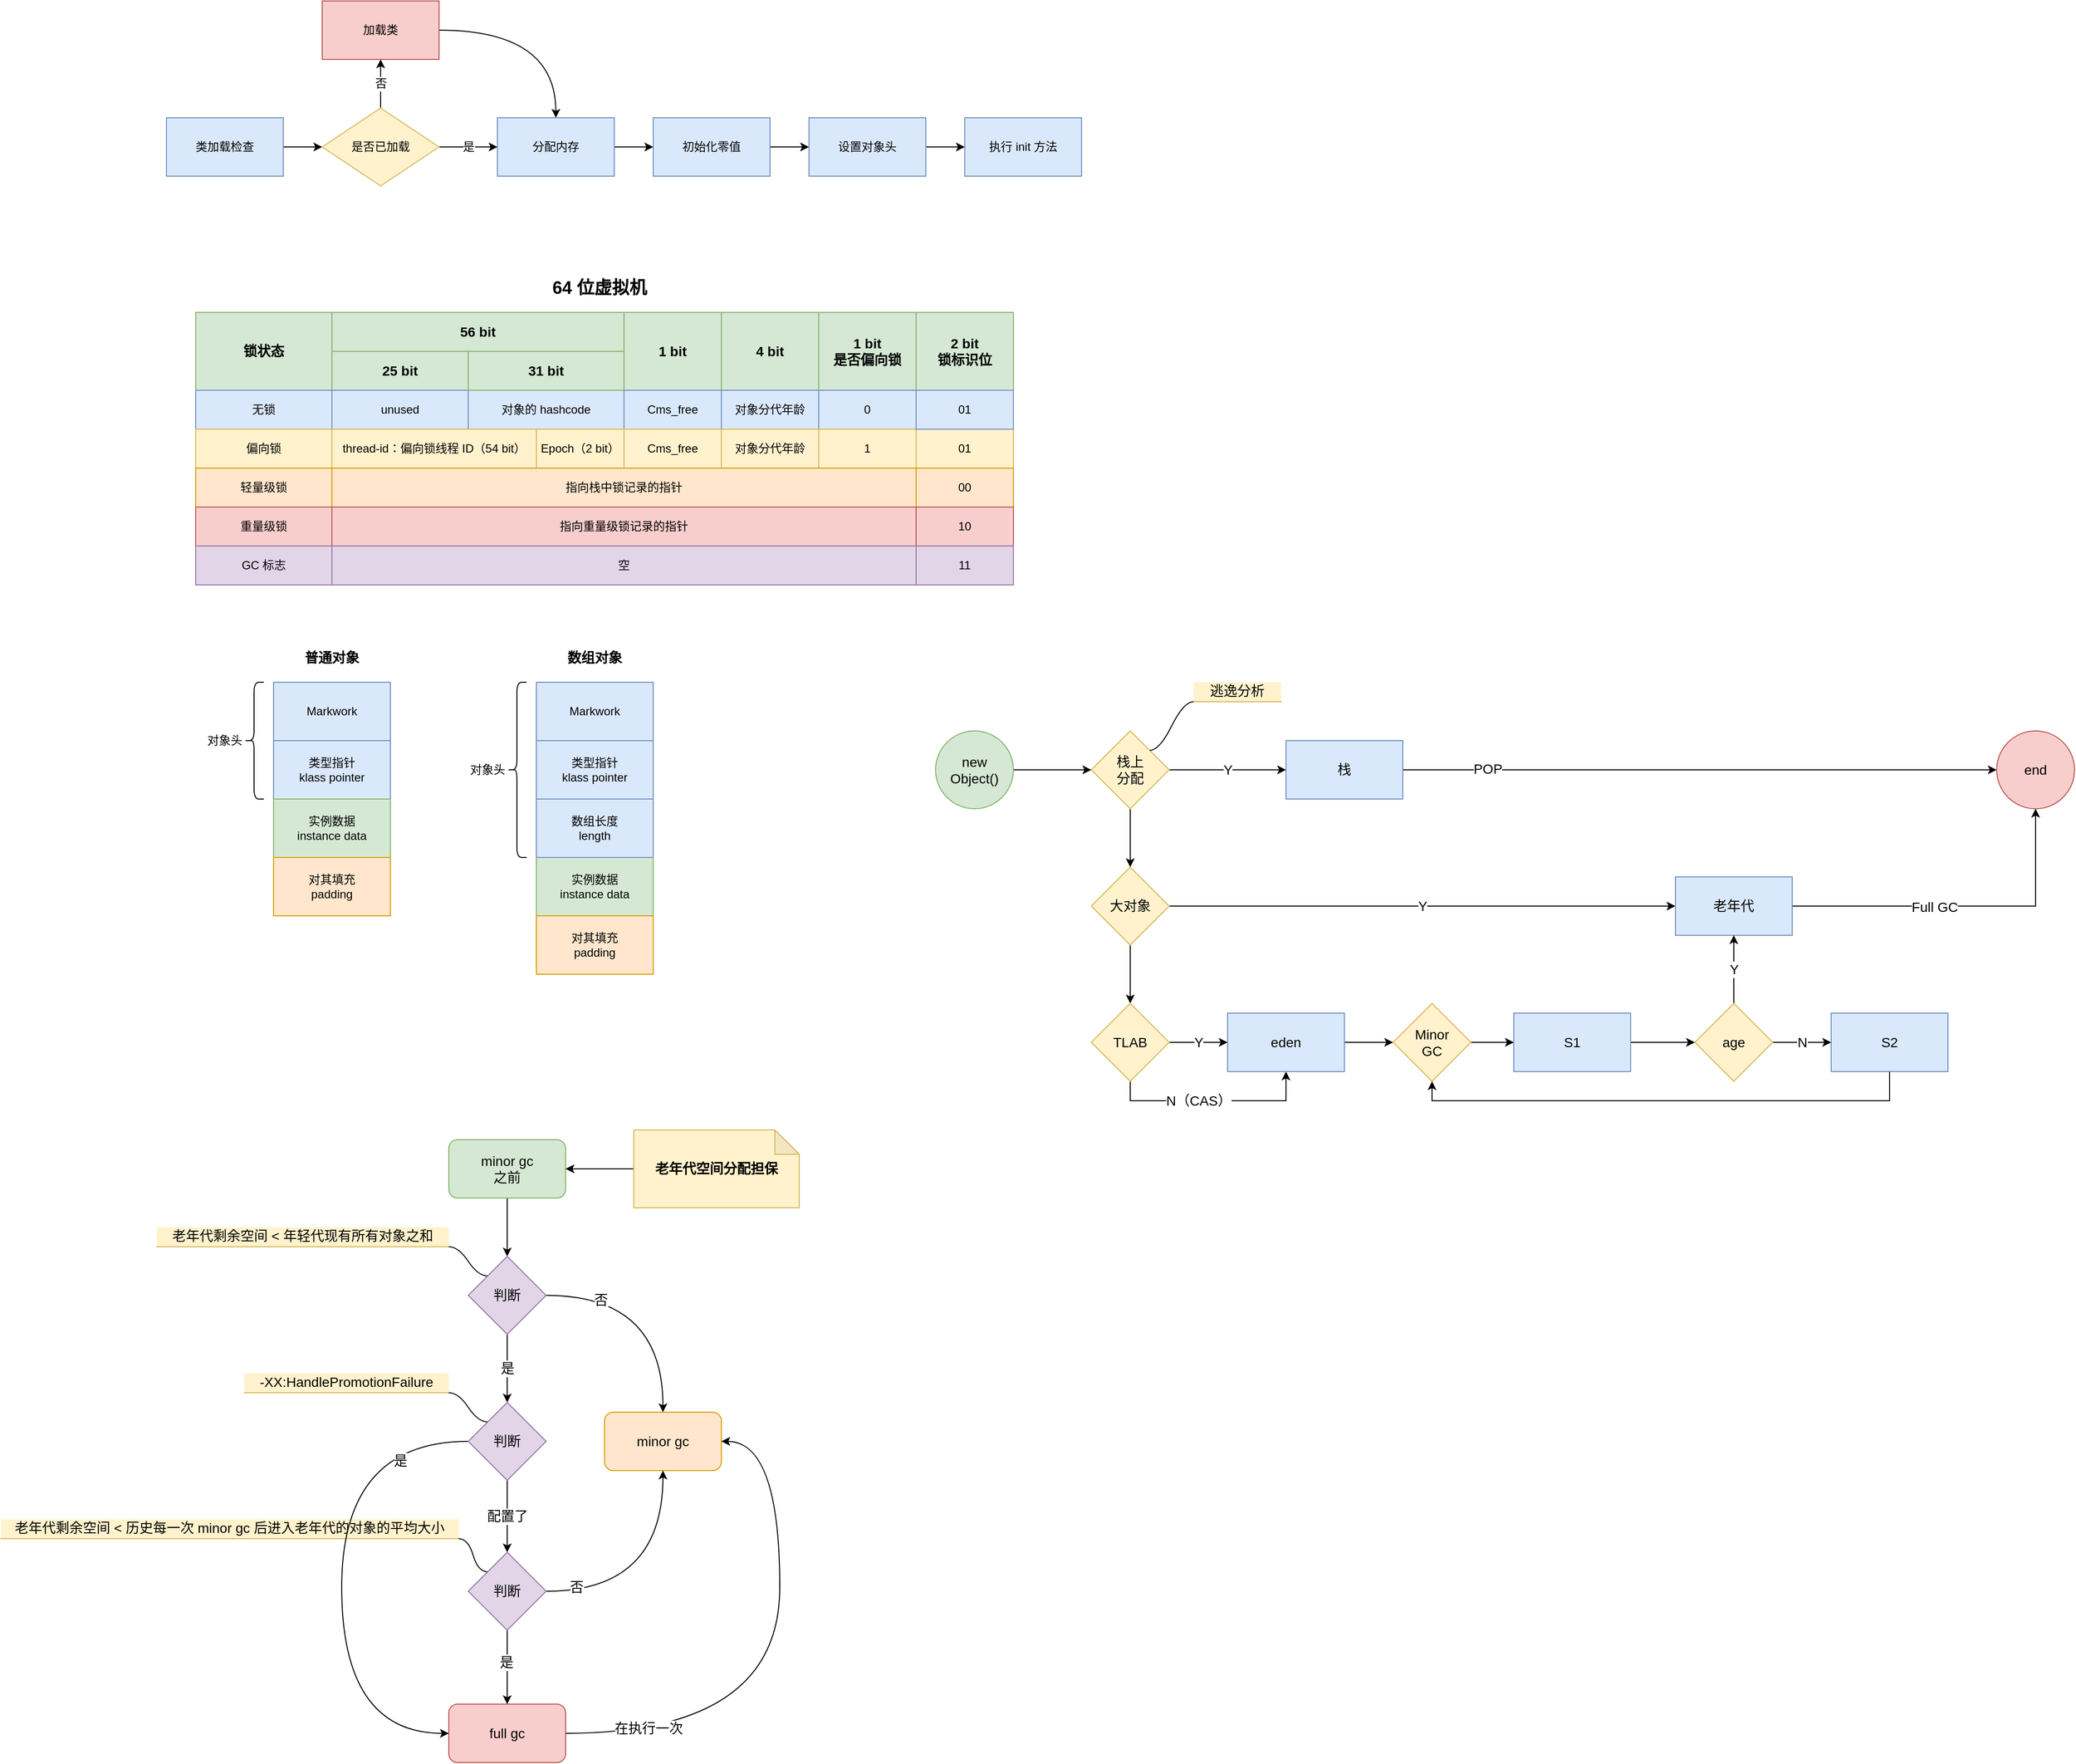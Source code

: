 <mxfile version="18.2.0" type="github">
  <diagram id="7as-Vb51-ltIc20VUpxE" name="Page-1">
    <mxGraphModel dx="2013" dy="738" grid="1" gridSize="10" guides="1" tooltips="1" connect="1" arrows="0" fold="1" page="1" pageScale="1" pageWidth="827" pageHeight="1169" math="0" shadow="0">
      <root>
        <mxCell id="0" />
        <mxCell id="1" parent="0" />
        <mxCell id="bJXHiUYmD_q4S1b0u6GX-5" value="" style="edgeStyle=orthogonalEdgeStyle;curved=1;rounded=0;orthogonalLoop=1;jettySize=auto;html=1;fontSize=12;fontColor=#000000;" parent="1" source="bJXHiUYmD_q4S1b0u6GX-1" target="bJXHiUYmD_q4S1b0u6GX-4" edge="1">
          <mxGeometry relative="1" as="geometry" />
        </mxCell>
        <mxCell id="bJXHiUYmD_q4S1b0u6GX-1" value="类加载检查" style="rounded=0;whiteSpace=wrap;html=1;shadow=0;labelBackgroundColor=none;fontSize=12;fillColor=#dae8fc;strokeColor=#6c8ebf;" parent="1" vertex="1">
          <mxGeometry x="120" y="210" width="120" height="60" as="geometry" />
        </mxCell>
        <mxCell id="bJXHiUYmD_q4S1b0u6GX-7" value="否" style="edgeStyle=orthogonalEdgeStyle;curved=1;rounded=0;orthogonalLoop=1;jettySize=auto;html=1;fontSize=12;fontColor=#000000;" parent="1" source="bJXHiUYmD_q4S1b0u6GX-4" target="bJXHiUYmD_q4S1b0u6GX-6" edge="1">
          <mxGeometry relative="1" as="geometry" />
        </mxCell>
        <mxCell id="bJXHiUYmD_q4S1b0u6GX-9" value="是" style="edgeStyle=orthogonalEdgeStyle;curved=1;rounded=0;orthogonalLoop=1;jettySize=auto;html=1;fontSize=12;fontColor=#000000;" parent="1" source="bJXHiUYmD_q4S1b0u6GX-4" target="bJXHiUYmD_q4S1b0u6GX-8" edge="1">
          <mxGeometry relative="1" as="geometry" />
        </mxCell>
        <mxCell id="bJXHiUYmD_q4S1b0u6GX-4" value="是否已加载" style="rhombus;whiteSpace=wrap;html=1;rounded=0;shadow=0;labelBackgroundColor=none;fillColor=#fff2cc;strokeColor=#d6b656;" parent="1" vertex="1">
          <mxGeometry x="280" y="200" width="120" height="80" as="geometry" />
        </mxCell>
        <mxCell id="bJXHiUYmD_q4S1b0u6GX-10" style="edgeStyle=orthogonalEdgeStyle;curved=1;rounded=0;orthogonalLoop=1;jettySize=auto;html=1;exitX=1;exitY=0.5;exitDx=0;exitDy=0;entryX=0.5;entryY=0;entryDx=0;entryDy=0;fontSize=12;fontColor=#000000;" parent="1" source="bJXHiUYmD_q4S1b0u6GX-6" target="bJXHiUYmD_q4S1b0u6GX-8" edge="1">
          <mxGeometry relative="1" as="geometry" />
        </mxCell>
        <mxCell id="bJXHiUYmD_q4S1b0u6GX-6" value="加载类" style="whiteSpace=wrap;html=1;rounded=0;shadow=0;labelBackgroundColor=none;fillColor=#f8cecc;strokeColor=#b85450;" parent="1" vertex="1">
          <mxGeometry x="280" y="90" width="120" height="60" as="geometry" />
        </mxCell>
        <mxCell id="bJXHiUYmD_q4S1b0u6GX-12" value="" style="edgeStyle=orthogonalEdgeStyle;curved=1;rounded=0;orthogonalLoop=1;jettySize=auto;html=1;fontSize=12;fontColor=#000000;" parent="1" source="bJXHiUYmD_q4S1b0u6GX-8" target="bJXHiUYmD_q4S1b0u6GX-11" edge="1">
          <mxGeometry relative="1" as="geometry" />
        </mxCell>
        <mxCell id="bJXHiUYmD_q4S1b0u6GX-8" value="分配内存" style="whiteSpace=wrap;html=1;rounded=0;shadow=0;labelBackgroundColor=none;fillColor=#dae8fc;strokeColor=#6c8ebf;" parent="1" vertex="1">
          <mxGeometry x="460" y="210" width="120" height="60" as="geometry" />
        </mxCell>
        <mxCell id="bJXHiUYmD_q4S1b0u6GX-14" value="" style="edgeStyle=orthogonalEdgeStyle;curved=1;rounded=0;orthogonalLoop=1;jettySize=auto;html=1;fontSize=12;fontColor=#000000;" parent="1" source="bJXHiUYmD_q4S1b0u6GX-11" target="bJXHiUYmD_q4S1b0u6GX-13" edge="1">
          <mxGeometry relative="1" as="geometry" />
        </mxCell>
        <mxCell id="bJXHiUYmD_q4S1b0u6GX-11" value="初始化零值" style="whiteSpace=wrap;html=1;rounded=0;shadow=0;labelBackgroundColor=none;fillColor=#dae8fc;strokeColor=#6c8ebf;" parent="1" vertex="1">
          <mxGeometry x="620" y="210" width="120" height="60" as="geometry" />
        </mxCell>
        <mxCell id="bJXHiUYmD_q4S1b0u6GX-16" value="" style="edgeStyle=orthogonalEdgeStyle;curved=1;rounded=0;orthogonalLoop=1;jettySize=auto;html=1;fontSize=12;fontColor=#000000;" parent="1" source="bJXHiUYmD_q4S1b0u6GX-13" target="bJXHiUYmD_q4S1b0u6GX-15" edge="1">
          <mxGeometry relative="1" as="geometry" />
        </mxCell>
        <mxCell id="bJXHiUYmD_q4S1b0u6GX-13" value="设置对象头" style="whiteSpace=wrap;html=1;rounded=0;shadow=0;labelBackgroundColor=none;fillColor=#dae8fc;strokeColor=#6c8ebf;" parent="1" vertex="1">
          <mxGeometry x="780" y="210" width="120" height="60" as="geometry" />
        </mxCell>
        <mxCell id="bJXHiUYmD_q4S1b0u6GX-15" value="执行 init 方法" style="whiteSpace=wrap;html=1;rounded=0;shadow=0;labelBackgroundColor=none;fillColor=#dae8fc;strokeColor=#6c8ebf;" parent="1" vertex="1">
          <mxGeometry x="940" y="210" width="120" height="60" as="geometry" />
        </mxCell>
        <mxCell id="bJXHiUYmD_q4S1b0u6GX-81" value="" style="group" parent="1" vertex="1" connectable="0">
          <mxGeometry x="150" y="370" width="840" height="320" as="geometry" />
        </mxCell>
        <mxCell id="bJXHiUYmD_q4S1b0u6GX-30" value="锁状态" style="rounded=0;whiteSpace=wrap;html=1;shadow=0;labelBackgroundColor=none;fontSize=14;fillColor=#d5e8d4;strokeColor=#82b366;fontStyle=1" parent="bJXHiUYmD_q4S1b0u6GX-81" vertex="1">
          <mxGeometry y="40" width="140" height="80" as="geometry" />
        </mxCell>
        <mxCell id="bJXHiUYmD_q4S1b0u6GX-31" value="56 bit" style="rounded=0;whiteSpace=wrap;html=1;shadow=0;labelBackgroundColor=none;fontSize=14;fillColor=#d5e8d4;strokeColor=#82b366;fontStyle=1" parent="bJXHiUYmD_q4S1b0u6GX-81" vertex="1">
          <mxGeometry x="140" y="40" width="300" height="40" as="geometry" />
        </mxCell>
        <mxCell id="bJXHiUYmD_q4S1b0u6GX-32" value="25 bit" style="rounded=0;whiteSpace=wrap;html=1;shadow=0;labelBackgroundColor=none;fontSize=14;fillColor=#d5e8d4;strokeColor=#82b366;fontStyle=1" parent="bJXHiUYmD_q4S1b0u6GX-81" vertex="1">
          <mxGeometry x="140" y="80" width="140" height="40" as="geometry" />
        </mxCell>
        <mxCell id="bJXHiUYmD_q4S1b0u6GX-33" value="无锁" style="rounded=0;whiteSpace=wrap;html=1;shadow=0;labelBackgroundColor=none;fontSize=12;fillColor=#dae8fc;strokeColor=#6c8ebf;" parent="bJXHiUYmD_q4S1b0u6GX-81" vertex="1">
          <mxGeometry y="120" width="140" height="40" as="geometry" />
        </mxCell>
        <mxCell id="bJXHiUYmD_q4S1b0u6GX-34" value="unused" style="rounded=0;whiteSpace=wrap;html=1;shadow=0;labelBackgroundColor=none;fontSize=12;fillColor=#dae8fc;strokeColor=#6c8ebf;" parent="bJXHiUYmD_q4S1b0u6GX-81" vertex="1">
          <mxGeometry x="140" y="120" width="140" height="40" as="geometry" />
        </mxCell>
        <mxCell id="bJXHiUYmD_q4S1b0u6GX-35" value="对象的 hashcode" style="rounded=0;whiteSpace=wrap;html=1;shadow=0;labelBackgroundColor=none;fontSize=12;fillColor=#dae8fc;strokeColor=#6c8ebf;" parent="bJXHiUYmD_q4S1b0u6GX-81" vertex="1">
          <mxGeometry x="280" y="120" width="160" height="40" as="geometry" />
        </mxCell>
        <mxCell id="bJXHiUYmD_q4S1b0u6GX-36" value="偏向锁" style="rounded=0;whiteSpace=wrap;html=1;shadow=0;labelBackgroundColor=none;fontSize=12;fillColor=#fff2cc;strokeColor=#d6b656;" parent="bJXHiUYmD_q4S1b0u6GX-81" vertex="1">
          <mxGeometry y="160" width="140" height="40" as="geometry" />
        </mxCell>
        <mxCell id="bJXHiUYmD_q4S1b0u6GX-37" value="thread-id：偏向锁线程 ID（54 bit）" style="rounded=0;whiteSpace=wrap;html=1;shadow=0;labelBackgroundColor=none;fontSize=12;fillColor=#fff2cc;strokeColor=#d6b656;" parent="bJXHiUYmD_q4S1b0u6GX-81" vertex="1">
          <mxGeometry x="140" y="160" width="210" height="40" as="geometry" />
        </mxCell>
        <mxCell id="bJXHiUYmD_q4S1b0u6GX-38" value="Epoch（2 bit）" style="rounded=0;whiteSpace=wrap;html=1;shadow=0;labelBackgroundColor=none;fontSize=12;fillColor=#fff2cc;strokeColor=#d6b656;" parent="bJXHiUYmD_q4S1b0u6GX-81" vertex="1">
          <mxGeometry x="350" y="160" width="90" height="40" as="geometry" />
        </mxCell>
        <mxCell id="bJXHiUYmD_q4S1b0u6GX-39" value="31 bit" style="rounded=0;whiteSpace=wrap;html=1;shadow=0;labelBackgroundColor=none;fontSize=14;fillColor=#d5e8d4;strokeColor=#82b366;fontStyle=1" parent="bJXHiUYmD_q4S1b0u6GX-81" vertex="1">
          <mxGeometry x="280" y="80" width="160" height="40" as="geometry" />
        </mxCell>
        <mxCell id="bJXHiUYmD_q4S1b0u6GX-40" value="1 bit" style="rounded=0;whiteSpace=wrap;html=1;shadow=0;labelBackgroundColor=none;fontSize=14;fillColor=#d5e8d4;strokeColor=#82b366;fontStyle=1" parent="bJXHiUYmD_q4S1b0u6GX-81" vertex="1">
          <mxGeometry x="440" y="40" width="100" height="80" as="geometry" />
        </mxCell>
        <mxCell id="bJXHiUYmD_q4S1b0u6GX-41" value="Cms_free" style="rounded=0;whiteSpace=wrap;html=1;shadow=0;labelBackgroundColor=none;fontSize=12;fillColor=#dae8fc;strokeColor=#6c8ebf;" parent="bJXHiUYmD_q4S1b0u6GX-81" vertex="1">
          <mxGeometry x="440" y="120" width="100" height="40" as="geometry" />
        </mxCell>
        <mxCell id="bJXHiUYmD_q4S1b0u6GX-42" value="Cms_free" style="rounded=0;whiteSpace=wrap;html=1;shadow=0;labelBackgroundColor=none;fontSize=12;fillColor=#fff2cc;strokeColor=#d6b656;" parent="bJXHiUYmD_q4S1b0u6GX-81" vertex="1">
          <mxGeometry x="440" y="160" width="100" height="40" as="geometry" />
        </mxCell>
        <mxCell id="bJXHiUYmD_q4S1b0u6GX-43" value="4 bit" style="rounded=0;whiteSpace=wrap;html=1;shadow=0;labelBackgroundColor=none;fontSize=14;fillColor=#d5e8d4;strokeColor=#82b366;fontStyle=1" parent="bJXHiUYmD_q4S1b0u6GX-81" vertex="1">
          <mxGeometry x="540" y="40" width="100" height="80" as="geometry" />
        </mxCell>
        <mxCell id="bJXHiUYmD_q4S1b0u6GX-44" value="对象分代年龄" style="rounded=0;whiteSpace=wrap;html=1;shadow=0;labelBackgroundColor=none;fontSize=12;fillColor=#dae8fc;strokeColor=#6c8ebf;" parent="bJXHiUYmD_q4S1b0u6GX-81" vertex="1">
          <mxGeometry x="540" y="120" width="100" height="40" as="geometry" />
        </mxCell>
        <mxCell id="bJXHiUYmD_q4S1b0u6GX-45" value="对象分代年龄" style="rounded=0;whiteSpace=wrap;html=1;shadow=0;labelBackgroundColor=none;fontSize=12;fillColor=#fff2cc;strokeColor=#d6b656;" parent="bJXHiUYmD_q4S1b0u6GX-81" vertex="1">
          <mxGeometry x="540" y="160" width="100" height="40" as="geometry" />
        </mxCell>
        <mxCell id="bJXHiUYmD_q4S1b0u6GX-46" value="1 bit&lt;br style=&quot;font-size: 14px;&quot;&gt;是否偏向锁" style="rounded=0;whiteSpace=wrap;html=1;shadow=0;labelBackgroundColor=none;fontSize=14;fillColor=#d5e8d4;strokeColor=#82b366;fontStyle=1" parent="bJXHiUYmD_q4S1b0u6GX-81" vertex="1">
          <mxGeometry x="640" y="40" width="100" height="80" as="geometry" />
        </mxCell>
        <mxCell id="bJXHiUYmD_q4S1b0u6GX-47" value="2 bit&lt;br style=&quot;font-size: 14px;&quot;&gt;锁标识位" style="rounded=0;whiteSpace=wrap;html=1;shadow=0;labelBackgroundColor=none;fontSize=14;fillColor=#d5e8d4;strokeColor=#82b366;fontStyle=1" parent="bJXHiUYmD_q4S1b0u6GX-81" vertex="1">
          <mxGeometry x="740" y="40" width="100" height="80" as="geometry" />
        </mxCell>
        <mxCell id="bJXHiUYmD_q4S1b0u6GX-48" value="0" style="rounded=0;whiteSpace=wrap;html=1;shadow=0;labelBackgroundColor=none;fontSize=12;fillColor=#dae8fc;strokeColor=#6c8ebf;" parent="bJXHiUYmD_q4S1b0u6GX-81" vertex="1">
          <mxGeometry x="640" y="120" width="100" height="40" as="geometry" />
        </mxCell>
        <mxCell id="bJXHiUYmD_q4S1b0u6GX-49" value="1" style="rounded=0;whiteSpace=wrap;html=1;shadow=0;labelBackgroundColor=none;fontSize=12;fillColor=#fff2cc;strokeColor=#d6b656;" parent="bJXHiUYmD_q4S1b0u6GX-81" vertex="1">
          <mxGeometry x="640" y="160" width="100" height="40" as="geometry" />
        </mxCell>
        <mxCell id="bJXHiUYmD_q4S1b0u6GX-50" value="01" style="rounded=0;whiteSpace=wrap;html=1;shadow=0;labelBackgroundColor=none;fontSize=12;fillColor=#fff2cc;strokeColor=#d6b656;" parent="bJXHiUYmD_q4S1b0u6GX-81" vertex="1">
          <mxGeometry x="740" y="160" width="100" height="40" as="geometry" />
        </mxCell>
        <mxCell id="bJXHiUYmD_q4S1b0u6GX-51" value="01" style="rounded=0;whiteSpace=wrap;html=1;shadow=0;labelBackgroundColor=none;fontSize=12;fillColor=#dae8fc;strokeColor=#6c8ebf;" parent="bJXHiUYmD_q4S1b0u6GX-81" vertex="1">
          <mxGeometry x="740" y="120" width="100" height="40" as="geometry" />
        </mxCell>
        <mxCell id="bJXHiUYmD_q4S1b0u6GX-52" value="轻量级锁" style="rounded=0;whiteSpace=wrap;html=1;shadow=0;labelBackgroundColor=none;fontSize=12;fillColor=#ffe6cc;strokeColor=#d79b00;" parent="bJXHiUYmD_q4S1b0u6GX-81" vertex="1">
          <mxGeometry y="200" width="140" height="40" as="geometry" />
        </mxCell>
        <mxCell id="bJXHiUYmD_q4S1b0u6GX-53" value="指向栈中锁记录的指针" style="rounded=0;whiteSpace=wrap;html=1;shadow=0;labelBackgroundColor=none;fontSize=12;fillColor=#ffe6cc;strokeColor=#d79b00;" parent="bJXHiUYmD_q4S1b0u6GX-81" vertex="1">
          <mxGeometry x="140" y="200" width="600" height="40" as="geometry" />
        </mxCell>
        <mxCell id="bJXHiUYmD_q4S1b0u6GX-54" value="00" style="rounded=0;whiteSpace=wrap;html=1;shadow=0;labelBackgroundColor=none;fontSize=12;fillColor=#ffe6cc;strokeColor=#d79b00;" parent="bJXHiUYmD_q4S1b0u6GX-81" vertex="1">
          <mxGeometry x="740" y="200" width="100" height="40" as="geometry" />
        </mxCell>
        <mxCell id="bJXHiUYmD_q4S1b0u6GX-55" value="重量级锁" style="rounded=0;whiteSpace=wrap;html=1;shadow=0;labelBackgroundColor=none;fontSize=12;fillColor=#f8cecc;strokeColor=#b85450;" parent="bJXHiUYmD_q4S1b0u6GX-81" vertex="1">
          <mxGeometry y="240" width="140" height="40" as="geometry" />
        </mxCell>
        <mxCell id="bJXHiUYmD_q4S1b0u6GX-56" value="指向重量级锁记录的指针" style="rounded=0;whiteSpace=wrap;html=1;shadow=0;labelBackgroundColor=none;fontSize=12;fillColor=#f8cecc;strokeColor=#b85450;" parent="bJXHiUYmD_q4S1b0u6GX-81" vertex="1">
          <mxGeometry x="140" y="240" width="600" height="40" as="geometry" />
        </mxCell>
        <mxCell id="bJXHiUYmD_q4S1b0u6GX-57" value="10" style="rounded=0;whiteSpace=wrap;html=1;shadow=0;labelBackgroundColor=none;fontSize=12;fillColor=#f8cecc;strokeColor=#b85450;" parent="bJXHiUYmD_q4S1b0u6GX-81" vertex="1">
          <mxGeometry x="740" y="240" width="100" height="40" as="geometry" />
        </mxCell>
        <mxCell id="bJXHiUYmD_q4S1b0u6GX-60" value="GC 标志" style="rounded=0;whiteSpace=wrap;html=1;shadow=0;labelBackgroundColor=none;fontSize=12;fillColor=#e1d5e7;strokeColor=#9673a6;" parent="bJXHiUYmD_q4S1b0u6GX-81" vertex="1">
          <mxGeometry y="280" width="140" height="40" as="geometry" />
        </mxCell>
        <mxCell id="bJXHiUYmD_q4S1b0u6GX-61" value="空" style="rounded=0;whiteSpace=wrap;html=1;shadow=0;labelBackgroundColor=none;fontSize=12;fillColor=#e1d5e7;strokeColor=#9673a6;" parent="bJXHiUYmD_q4S1b0u6GX-81" vertex="1">
          <mxGeometry x="140" y="280" width="600" height="40" as="geometry" />
        </mxCell>
        <mxCell id="bJXHiUYmD_q4S1b0u6GX-62" value="11" style="rounded=0;whiteSpace=wrap;html=1;shadow=0;labelBackgroundColor=none;fontSize=12;fillColor=#e1d5e7;strokeColor=#9673a6;" parent="bJXHiUYmD_q4S1b0u6GX-81" vertex="1">
          <mxGeometry x="740" y="280" width="100" height="40" as="geometry" />
        </mxCell>
        <mxCell id="bJXHiUYmD_q4S1b0u6GX-63" value="64 位虚拟机" style="text;html=1;strokeColor=none;fillColor=none;align=center;verticalAlign=middle;whiteSpace=wrap;rounded=0;shadow=0;labelBackgroundColor=none;fontSize=18;fontColor=#000000;fontStyle=1" parent="bJXHiUYmD_q4S1b0u6GX-81" vertex="1">
          <mxGeometry x="340" width="150" height="30" as="geometry" />
        </mxCell>
        <mxCell id="bJXHiUYmD_q4S1b0u6GX-83" value="" style="group" parent="1" vertex="1" connectable="0">
          <mxGeometry x="150" y="750" width="470" height="340" as="geometry" />
        </mxCell>
        <mxCell id="bJXHiUYmD_q4S1b0u6GX-64" value="Markwork" style="rounded=0;whiteSpace=wrap;html=1;shadow=0;labelBackgroundColor=none;fontSize=12;fillColor=#dae8fc;strokeColor=#6c8ebf;" parent="bJXHiUYmD_q4S1b0u6GX-83" vertex="1">
          <mxGeometry x="80" y="40" width="120" height="60" as="geometry" />
        </mxCell>
        <mxCell id="bJXHiUYmD_q4S1b0u6GX-65" value="类型指针&lt;br&gt;klass pointer" style="rounded=0;whiteSpace=wrap;html=1;shadow=0;labelBackgroundColor=none;fontSize=12;fillColor=#dae8fc;strokeColor=#6c8ebf;" parent="bJXHiUYmD_q4S1b0u6GX-83" vertex="1">
          <mxGeometry x="80" y="100" width="120" height="60" as="geometry" />
        </mxCell>
        <mxCell id="bJXHiUYmD_q4S1b0u6GX-66" value="实例数据&lt;br&gt;instance data" style="rounded=0;whiteSpace=wrap;html=1;shadow=0;labelBackgroundColor=none;fontSize=12;fillColor=#d5e8d4;strokeColor=#82b366;" parent="bJXHiUYmD_q4S1b0u6GX-83" vertex="1">
          <mxGeometry x="80" y="160" width="120" height="60" as="geometry" />
        </mxCell>
        <mxCell id="bJXHiUYmD_q4S1b0u6GX-67" value="对其填充&lt;br&gt;padding" style="rounded=0;whiteSpace=wrap;html=1;shadow=0;labelBackgroundColor=none;fontSize=12;fillColor=#ffe6cc;strokeColor=#d79b00;" parent="bJXHiUYmD_q4S1b0u6GX-83" vertex="1">
          <mxGeometry x="80" y="220" width="120" height="60" as="geometry" />
        </mxCell>
        <mxCell id="bJXHiUYmD_q4S1b0u6GX-68" value="普通对象" style="text;html=1;strokeColor=none;fillColor=none;align=center;verticalAlign=middle;whiteSpace=wrap;rounded=0;shadow=0;labelBackgroundColor=none;fontSize=14;fontColor=#000000;fontStyle=1" parent="bJXHiUYmD_q4S1b0u6GX-83" vertex="1">
          <mxGeometry x="110" width="60" height="30" as="geometry" />
        </mxCell>
        <mxCell id="bJXHiUYmD_q4S1b0u6GX-75" value="" style="shape=curlyBracket;whiteSpace=wrap;html=1;rounded=1;shadow=0;labelBackgroundColor=none;fontSize=12;fontColor=#000000;fillColor=default;gradientColor=none;" parent="bJXHiUYmD_q4S1b0u6GX-83" vertex="1">
          <mxGeometry x="50" y="40" width="20" height="120" as="geometry" />
        </mxCell>
        <mxCell id="bJXHiUYmD_q4S1b0u6GX-76" value="对象头" style="text;html=1;strokeColor=none;fillColor=none;align=center;verticalAlign=middle;whiteSpace=wrap;rounded=0;shadow=0;labelBackgroundColor=none;fontSize=12;fontColor=#000000;" parent="bJXHiUYmD_q4S1b0u6GX-83" vertex="1">
          <mxGeometry y="85" width="60" height="30" as="geometry" />
        </mxCell>
        <mxCell id="bJXHiUYmD_q4S1b0u6GX-78" value="对象头" style="text;html=1;strokeColor=none;fillColor=none;align=center;verticalAlign=middle;whiteSpace=wrap;rounded=0;shadow=0;labelBackgroundColor=none;fontSize=12;fontColor=#000000;" parent="bJXHiUYmD_q4S1b0u6GX-83" vertex="1">
          <mxGeometry x="270" y="115" width="60" height="30" as="geometry" />
        </mxCell>
        <mxCell id="bJXHiUYmD_q4S1b0u6GX-80" value="" style="group" parent="bJXHiUYmD_q4S1b0u6GX-83" vertex="1" connectable="0">
          <mxGeometry x="320" width="150" height="340" as="geometry" />
        </mxCell>
        <mxCell id="bJXHiUYmD_q4S1b0u6GX-69" value="Markwork" style="rounded=0;whiteSpace=wrap;html=1;shadow=0;labelBackgroundColor=none;fontSize=12;fillColor=#dae8fc;strokeColor=#6c8ebf;" parent="bJXHiUYmD_q4S1b0u6GX-80" vertex="1">
          <mxGeometry x="30" y="40" width="120" height="60" as="geometry" />
        </mxCell>
        <mxCell id="bJXHiUYmD_q4S1b0u6GX-70" value="类型指针&lt;br&gt;klass pointer" style="rounded=0;whiteSpace=wrap;html=1;shadow=0;labelBackgroundColor=none;fontSize=12;fillColor=#dae8fc;strokeColor=#6c8ebf;" parent="bJXHiUYmD_q4S1b0u6GX-80" vertex="1">
          <mxGeometry x="30" y="100" width="120" height="60" as="geometry" />
        </mxCell>
        <mxCell id="bJXHiUYmD_q4S1b0u6GX-71" value="实例数据&lt;br&gt;instance data" style="rounded=0;whiteSpace=wrap;html=1;shadow=0;labelBackgroundColor=none;fontSize=12;fillColor=#d5e8d4;strokeColor=#82b366;" parent="bJXHiUYmD_q4S1b0u6GX-80" vertex="1">
          <mxGeometry x="30" y="220" width="120" height="60" as="geometry" />
        </mxCell>
        <mxCell id="bJXHiUYmD_q4S1b0u6GX-72" value="对其填充&lt;br&gt;padding" style="rounded=0;whiteSpace=wrap;html=1;shadow=0;labelBackgroundColor=none;fontSize=12;fillColor=#ffe6cc;strokeColor=#d79b00;" parent="bJXHiUYmD_q4S1b0u6GX-80" vertex="1">
          <mxGeometry x="30" y="280" width="120" height="60" as="geometry" />
        </mxCell>
        <mxCell id="bJXHiUYmD_q4S1b0u6GX-73" value="数组对象" style="text;html=1;strokeColor=none;fillColor=none;align=center;verticalAlign=middle;whiteSpace=wrap;rounded=0;shadow=0;labelBackgroundColor=none;fontSize=14;fontColor=#000000;fontStyle=1" parent="bJXHiUYmD_q4S1b0u6GX-80" vertex="1">
          <mxGeometry x="60" width="60" height="30" as="geometry" />
        </mxCell>
        <mxCell id="bJXHiUYmD_q4S1b0u6GX-74" value="数组长度&lt;br&gt;length" style="rounded=0;whiteSpace=wrap;html=1;shadow=0;labelBackgroundColor=none;fontSize=12;fillColor=#dae8fc;strokeColor=#6c8ebf;" parent="bJXHiUYmD_q4S1b0u6GX-80" vertex="1">
          <mxGeometry x="30" y="160" width="120" height="60" as="geometry" />
        </mxCell>
        <mxCell id="bJXHiUYmD_q4S1b0u6GX-77" value="" style="shape=curlyBracket;whiteSpace=wrap;html=1;rounded=1;shadow=0;labelBackgroundColor=none;fontSize=12;fontColor=#000000;fillColor=default;gradientColor=none;" parent="bJXHiUYmD_q4S1b0u6GX-80" vertex="1">
          <mxGeometry y="40" width="20" height="180" as="geometry" />
        </mxCell>
        <mxCell id="bJXHiUYmD_q4S1b0u6GX-86" style="edgeStyle=orthogonalEdgeStyle;curved=1;rounded=0;orthogonalLoop=1;jettySize=auto;html=1;exitX=1;exitY=0.5;exitDx=0;exitDy=0;fontSize=14;fontColor=#000000;" parent="1" source="bJXHiUYmD_q4S1b0u6GX-84" target="bJXHiUYmD_q4S1b0u6GX-85" edge="1">
          <mxGeometry relative="1" as="geometry" />
        </mxCell>
        <mxCell id="bJXHiUYmD_q4S1b0u6GX-84" value="new Object()" style="ellipse;whiteSpace=wrap;html=1;aspect=fixed;shadow=0;labelBackgroundColor=none;fontSize=14;fillColor=#d5e8d4;strokeColor=#82b366;" parent="1" vertex="1">
          <mxGeometry x="910" y="840" width="80" height="80" as="geometry" />
        </mxCell>
        <mxCell id="bJXHiUYmD_q4S1b0u6GX-88" value="Y" style="edgeStyle=orthogonalEdgeStyle;curved=1;rounded=0;orthogonalLoop=1;jettySize=auto;html=1;exitX=1;exitY=0.5;exitDx=0;exitDy=0;fontSize=14;fontColor=#000000;" parent="1" source="bJXHiUYmD_q4S1b0u6GX-85" target="bJXHiUYmD_q4S1b0u6GX-87" edge="1">
          <mxGeometry relative="1" as="geometry" />
        </mxCell>
        <mxCell id="bJXHiUYmD_q4S1b0u6GX-91" style="edgeStyle=orthogonalEdgeStyle;curved=1;rounded=0;orthogonalLoop=1;jettySize=auto;html=1;exitX=0.5;exitY=1;exitDx=0;exitDy=0;fontSize=14;fontColor=#000000;" parent="1" source="bJXHiUYmD_q4S1b0u6GX-85" target="bJXHiUYmD_q4S1b0u6GX-90" edge="1">
          <mxGeometry relative="1" as="geometry" />
        </mxCell>
        <mxCell id="bJXHiUYmD_q4S1b0u6GX-85" value="栈上&lt;br&gt;分配" style="rhombus;whiteSpace=wrap;html=1;shadow=0;labelBackgroundColor=none;fontSize=14;fillColor=#fff2cc;strokeColor=#d6b656;" parent="1" vertex="1">
          <mxGeometry x="1070" y="840" width="80" height="80" as="geometry" />
        </mxCell>
        <mxCell id="bJXHiUYmD_q4S1b0u6GX-118" style="edgeStyle=orthogonalEdgeStyle;rounded=0;orthogonalLoop=1;jettySize=auto;html=1;exitX=1;exitY=0.5;exitDx=0;exitDy=0;fontSize=14;fontColor=#000000;" parent="1" source="bJXHiUYmD_q4S1b0u6GX-87" target="bJXHiUYmD_q4S1b0u6GX-114" edge="1">
          <mxGeometry relative="1" as="geometry" />
        </mxCell>
        <mxCell id="bJXHiUYmD_q4S1b0u6GX-119" value="POP" style="edgeLabel;html=1;align=center;verticalAlign=middle;resizable=0;points=[];fontSize=14;fontColor=#000000;" parent="bJXHiUYmD_q4S1b0u6GX-118" vertex="1" connectable="0">
          <mxGeometry x="-0.714" y="-3" relative="1" as="geometry">
            <mxPoint y="-4" as="offset" />
          </mxGeometry>
        </mxCell>
        <mxCell id="bJXHiUYmD_q4S1b0u6GX-87" value="栈" style="rounded=0;whiteSpace=wrap;html=1;shadow=0;labelBackgroundColor=none;fontSize=14;fillColor=#dae8fc;strokeColor=#6c8ebf;" parent="1" vertex="1">
          <mxGeometry x="1270" y="850" width="120" height="60" as="geometry" />
        </mxCell>
        <mxCell id="bJXHiUYmD_q4S1b0u6GX-93" value="Y" style="edgeStyle=orthogonalEdgeStyle;curved=1;rounded=0;orthogonalLoop=1;jettySize=auto;html=1;exitX=1;exitY=0.5;exitDx=0;exitDy=0;entryX=0;entryY=0.5;entryDx=0;entryDy=0;fontSize=14;fontColor=#000000;" parent="1" source="bJXHiUYmD_q4S1b0u6GX-90" target="bJXHiUYmD_q4S1b0u6GX-92" edge="1">
          <mxGeometry relative="1" as="geometry" />
        </mxCell>
        <mxCell id="bJXHiUYmD_q4S1b0u6GX-95" style="edgeStyle=orthogonalEdgeStyle;curved=1;rounded=0;orthogonalLoop=1;jettySize=auto;html=1;exitX=0.5;exitY=1;exitDx=0;exitDy=0;fontSize=14;fontColor=#000000;" parent="1" source="bJXHiUYmD_q4S1b0u6GX-90" target="bJXHiUYmD_q4S1b0u6GX-94" edge="1">
          <mxGeometry relative="1" as="geometry" />
        </mxCell>
        <mxCell id="bJXHiUYmD_q4S1b0u6GX-90" value="大对象" style="rhombus;whiteSpace=wrap;html=1;shadow=0;labelBackgroundColor=none;fontSize=14;fillColor=#fff2cc;strokeColor=#d6b656;" parent="1" vertex="1">
          <mxGeometry x="1070" y="980" width="80" height="80" as="geometry" />
        </mxCell>
        <mxCell id="bJXHiUYmD_q4S1b0u6GX-116" style="edgeStyle=orthogonalEdgeStyle;rounded=0;orthogonalLoop=1;jettySize=auto;html=1;exitX=1;exitY=0.5;exitDx=0;exitDy=0;entryX=0.5;entryY=1;entryDx=0;entryDy=0;fontSize=14;fontColor=#000000;" parent="1" source="bJXHiUYmD_q4S1b0u6GX-92" target="bJXHiUYmD_q4S1b0u6GX-114" edge="1">
          <mxGeometry relative="1" as="geometry" />
        </mxCell>
        <mxCell id="bJXHiUYmD_q4S1b0u6GX-117" value="Full GC" style="edgeLabel;html=1;align=center;verticalAlign=middle;resizable=0;points=[];fontSize=14;fontColor=#000000;" parent="bJXHiUYmD_q4S1b0u6GX-116" vertex="1" connectable="0">
          <mxGeometry x="-0.17" y="-1" relative="1" as="geometry">
            <mxPoint as="offset" />
          </mxGeometry>
        </mxCell>
        <mxCell id="bJXHiUYmD_q4S1b0u6GX-92" value="老年代" style="rounded=0;whiteSpace=wrap;html=1;shadow=0;labelBackgroundColor=none;fontSize=14;fillColor=#dae8fc;strokeColor=#6c8ebf;" parent="1" vertex="1">
          <mxGeometry x="1670" y="990" width="120" height="60" as="geometry" />
        </mxCell>
        <mxCell id="bJXHiUYmD_q4S1b0u6GX-97" value="Y" style="edgeStyle=orthogonalEdgeStyle;curved=1;rounded=0;orthogonalLoop=1;jettySize=auto;html=1;exitX=1;exitY=0.5;exitDx=0;exitDy=0;fontSize=14;fontColor=#000000;" parent="1" source="bJXHiUYmD_q4S1b0u6GX-94" target="bJXHiUYmD_q4S1b0u6GX-96" edge="1">
          <mxGeometry relative="1" as="geometry" />
        </mxCell>
        <mxCell id="bJXHiUYmD_q4S1b0u6GX-98" value="N（CAS）" style="rounded=0;orthogonalLoop=1;jettySize=auto;html=1;exitX=0.5;exitY=1;exitDx=0;exitDy=0;entryX=0.5;entryY=1;entryDx=0;entryDy=0;fontSize=14;fontColor=#000000;edgeStyle=orthogonalEdgeStyle;" parent="1" source="bJXHiUYmD_q4S1b0u6GX-94" target="bJXHiUYmD_q4S1b0u6GX-96" edge="1">
          <mxGeometry x="-0.143" relative="1" as="geometry">
            <mxPoint as="offset" />
          </mxGeometry>
        </mxCell>
        <mxCell id="bJXHiUYmD_q4S1b0u6GX-94" value="TLAB" style="rhombus;whiteSpace=wrap;html=1;shadow=0;labelBackgroundColor=none;fontSize=14;fillColor=#fff2cc;strokeColor=#d6b656;" parent="1" vertex="1">
          <mxGeometry x="1070" y="1120" width="80" height="80" as="geometry" />
        </mxCell>
        <mxCell id="bJXHiUYmD_q4S1b0u6GX-103" style="edgeStyle=orthogonalEdgeStyle;rounded=0;orthogonalLoop=1;jettySize=auto;html=1;exitX=1;exitY=0.5;exitDx=0;exitDy=0;fontSize=14;fontColor=#000000;" parent="1" source="bJXHiUYmD_q4S1b0u6GX-96" target="bJXHiUYmD_q4S1b0u6GX-102" edge="1">
          <mxGeometry relative="1" as="geometry" />
        </mxCell>
        <mxCell id="bJXHiUYmD_q4S1b0u6GX-96" value="eden" style="rounded=0;whiteSpace=wrap;html=1;shadow=0;labelBackgroundColor=none;fontSize=14;fillColor=#dae8fc;strokeColor=#6c8ebf;" parent="1" vertex="1">
          <mxGeometry x="1210" y="1130" width="120" height="60" as="geometry" />
        </mxCell>
        <mxCell id="bJXHiUYmD_q4S1b0u6GX-106" style="edgeStyle=orthogonalEdgeStyle;rounded=0;orthogonalLoop=1;jettySize=auto;html=1;exitX=1;exitY=0.5;exitDx=0;exitDy=0;entryX=0;entryY=0.5;entryDx=0;entryDy=0;fontSize=14;fontColor=#000000;" parent="1" source="bJXHiUYmD_q4S1b0u6GX-102" target="bJXHiUYmD_q4S1b0u6GX-105" edge="1">
          <mxGeometry relative="1" as="geometry" />
        </mxCell>
        <mxCell id="bJXHiUYmD_q4S1b0u6GX-102" value="Minor&lt;br&gt;GC" style="rhombus;whiteSpace=wrap;html=1;shadow=0;labelBackgroundColor=none;fontSize=14;fillColor=#fff2cc;strokeColor=#d6b656;" parent="1" vertex="1">
          <mxGeometry x="1380" y="1120" width="80" height="80" as="geometry" />
        </mxCell>
        <mxCell id="bJXHiUYmD_q4S1b0u6GX-108" style="edgeStyle=orthogonalEdgeStyle;rounded=0;orthogonalLoop=1;jettySize=auto;html=1;exitX=1;exitY=0.5;exitDx=0;exitDy=0;fontSize=14;fontColor=#000000;" parent="1" source="bJXHiUYmD_q4S1b0u6GX-105" target="bJXHiUYmD_q4S1b0u6GX-107" edge="1">
          <mxGeometry relative="1" as="geometry" />
        </mxCell>
        <mxCell id="bJXHiUYmD_q4S1b0u6GX-105" value="S1" style="rounded=0;whiteSpace=wrap;html=1;shadow=0;labelBackgroundColor=none;fontSize=14;fillColor=#dae8fc;strokeColor=#6c8ebf;" parent="1" vertex="1">
          <mxGeometry x="1504" y="1130" width="120" height="60" as="geometry" />
        </mxCell>
        <mxCell id="bJXHiUYmD_q4S1b0u6GX-110" value="N" style="edgeStyle=orthogonalEdgeStyle;rounded=0;orthogonalLoop=1;jettySize=auto;html=1;exitX=1;exitY=0.5;exitDx=0;exitDy=0;entryX=0;entryY=0.5;entryDx=0;entryDy=0;fontSize=14;fontColor=#000000;" parent="1" source="bJXHiUYmD_q4S1b0u6GX-107" target="bJXHiUYmD_q4S1b0u6GX-109" edge="1">
          <mxGeometry relative="1" as="geometry" />
        </mxCell>
        <mxCell id="bJXHiUYmD_q4S1b0u6GX-112" value="Y" style="edgeStyle=orthogonalEdgeStyle;rounded=0;orthogonalLoop=1;jettySize=auto;html=1;exitX=0.5;exitY=0;exitDx=0;exitDy=0;entryX=0.5;entryY=1;entryDx=0;entryDy=0;fontSize=14;fontColor=#000000;" parent="1" source="bJXHiUYmD_q4S1b0u6GX-107" target="bJXHiUYmD_q4S1b0u6GX-92" edge="1">
          <mxGeometry relative="1" as="geometry" />
        </mxCell>
        <mxCell id="bJXHiUYmD_q4S1b0u6GX-107" value="age" style="rhombus;whiteSpace=wrap;html=1;shadow=0;labelBackgroundColor=none;fontSize=14;fillColor=#fff2cc;strokeColor=#d6b656;" parent="1" vertex="1">
          <mxGeometry x="1690" y="1120" width="80" height="80" as="geometry" />
        </mxCell>
        <mxCell id="bJXHiUYmD_q4S1b0u6GX-111" style="edgeStyle=orthogonalEdgeStyle;rounded=0;orthogonalLoop=1;jettySize=auto;html=1;exitX=0.5;exitY=1;exitDx=0;exitDy=0;entryX=0.5;entryY=1;entryDx=0;entryDy=0;fontSize=14;fontColor=#000000;" parent="1" source="bJXHiUYmD_q4S1b0u6GX-109" target="bJXHiUYmD_q4S1b0u6GX-102" edge="1">
          <mxGeometry relative="1" as="geometry">
            <Array as="points">
              <mxPoint x="1890" y="1220" />
              <mxPoint x="1420" y="1220" />
            </Array>
          </mxGeometry>
        </mxCell>
        <mxCell id="bJXHiUYmD_q4S1b0u6GX-109" value="S2" style="rounded=0;whiteSpace=wrap;html=1;shadow=0;labelBackgroundColor=none;fontSize=14;fillColor=#dae8fc;strokeColor=#6c8ebf;" parent="1" vertex="1">
          <mxGeometry x="1830" y="1130" width="120" height="60" as="geometry" />
        </mxCell>
        <mxCell id="bJXHiUYmD_q4S1b0u6GX-114" value="end" style="ellipse;whiteSpace=wrap;html=1;aspect=fixed;shadow=0;labelBackgroundColor=none;fontSize=14;fillColor=#f8cecc;strokeColor=#b85450;" parent="1" vertex="1">
          <mxGeometry x="2000" y="840" width="80" height="80" as="geometry" />
        </mxCell>
        <mxCell id="bJXHiUYmD_q4S1b0u6GX-120" value="逃逸分析" style="whiteSpace=wrap;html=1;shape=partialRectangle;top=0;left=0;bottom=1;right=0;points=[[0,1],[1,1]];fillColor=#fff2cc;align=center;verticalAlign=bottom;routingCenterY=0.5;snapToPoint=1;recursiveResize=0;autosize=1;treeFolding=1;treeMoving=1;newEdgeStyle={&quot;edgeStyle&quot;:&quot;entityRelationEdgeStyle&quot;,&quot;startArrow&quot;:&quot;none&quot;,&quot;endArrow&quot;:&quot;none&quot;,&quot;segment&quot;:10,&quot;curved&quot;:1};shadow=0;labelBackgroundColor=none;fontSize=14;strokeColor=#d6b656;" parent="1" vertex="1">
          <mxGeometry x="1175" y="790" width="90" height="20" as="geometry" />
        </mxCell>
        <mxCell id="bJXHiUYmD_q4S1b0u6GX-121" value="" style="edgeStyle=entityRelationEdgeStyle;startArrow=none;endArrow=none;segment=10;curved=1;rounded=0;fontColor=#000000;fontSize=14;exitX=1;exitY=0;exitDx=0;exitDy=0;" parent="1" source="bJXHiUYmD_q4S1b0u6GX-85" target="bJXHiUYmD_q4S1b0u6GX-120" edge="1">
          <mxGeometry relative="1" as="geometry">
            <mxPoint x="1140.0" y="850" as="sourcePoint" />
          </mxGeometry>
        </mxCell>
        <mxCell id="wuo1uVe1X7TQzSlA6GM--4" style="edgeStyle=orthogonalEdgeStyle;curved=1;rounded=0;orthogonalLoop=1;jettySize=auto;html=1;exitX=0.5;exitY=1;exitDx=0;exitDy=0;entryX=0.5;entryY=0;entryDx=0;entryDy=0;fontSize=14;fontColor=#000000;" edge="1" parent="1" source="wuo1uVe1X7TQzSlA6GM--1" target="wuo1uVe1X7TQzSlA6GM--25">
          <mxGeometry relative="1" as="geometry">
            <mxPoint x="470" y="1380" as="targetPoint" />
          </mxGeometry>
        </mxCell>
        <mxCell id="wuo1uVe1X7TQzSlA6GM--1" value="minor gc&lt;br&gt;之前" style="rounded=1;whiteSpace=wrap;html=1;shadow=0;labelBackgroundColor=none;fontSize=14;fillColor=#d5e8d4;strokeColor=#82b366;" vertex="1" parent="1">
          <mxGeometry x="410" y="1260" width="120" height="60" as="geometry" />
        </mxCell>
        <mxCell id="wuo1uVe1X7TQzSlA6GM--6" style="edgeStyle=orthogonalEdgeStyle;curved=1;rounded=0;orthogonalLoop=1;jettySize=auto;html=1;exitX=1;exitY=0.5;exitDx=0;exitDy=0;entryX=0.5;entryY=0;entryDx=0;entryDy=0;fontSize=14;fontColor=#000000;" edge="1" parent="1" source="wuo1uVe1X7TQzSlA6GM--25" target="wuo1uVe1X7TQzSlA6GM--5">
          <mxGeometry relative="1" as="geometry">
            <mxPoint x="520" y="1425" as="sourcePoint" />
          </mxGeometry>
        </mxCell>
        <mxCell id="wuo1uVe1X7TQzSlA6GM--19" value="否" style="edgeLabel;html=1;align=center;verticalAlign=middle;resizable=0;points=[];fontSize=14;fontColor=#000000;" vertex="1" connectable="0" parent="wuo1uVe1X7TQzSlA6GM--6">
          <mxGeometry x="-0.384" y="-12" relative="1" as="geometry">
            <mxPoint x="-18" y="-7" as="offset" />
          </mxGeometry>
        </mxCell>
        <mxCell id="wuo1uVe1X7TQzSlA6GM--9" value="是" style="edgeStyle=orthogonalEdgeStyle;curved=1;rounded=0;orthogonalLoop=1;jettySize=auto;html=1;exitX=0.5;exitY=1;exitDx=0;exitDy=0;fontSize=14;fontColor=#000000;entryX=0.5;entryY=0;entryDx=0;entryDy=0;" edge="1" parent="1" source="wuo1uVe1X7TQzSlA6GM--25" target="wuo1uVe1X7TQzSlA6GM--24">
          <mxGeometry relative="1" as="geometry">
            <mxPoint x="470" y="1470" as="sourcePoint" />
            <mxPoint x="470" y="1530" as="targetPoint" />
          </mxGeometry>
        </mxCell>
        <mxCell id="wuo1uVe1X7TQzSlA6GM--5" value="minor gc" style="rounded=1;whiteSpace=wrap;html=1;shadow=0;labelBackgroundColor=none;fontSize=14;fillColor=#ffe6cc;strokeColor=#d79b00;" vertex="1" parent="1">
          <mxGeometry x="570" y="1540" width="120" height="60" as="geometry" />
        </mxCell>
        <mxCell id="wuo1uVe1X7TQzSlA6GM--11" value="配置了" style="edgeStyle=orthogonalEdgeStyle;curved=1;rounded=0;orthogonalLoop=1;jettySize=auto;html=1;exitX=0.5;exitY=1;exitDx=0;exitDy=0;fontSize=14;fontColor=#000000;entryX=0.5;entryY=0;entryDx=0;entryDy=0;" edge="1" parent="1" source="wuo1uVe1X7TQzSlA6GM--24" target="wuo1uVe1X7TQzSlA6GM--23">
          <mxGeometry relative="1" as="geometry">
            <mxPoint x="470" y="1610" as="sourcePoint" />
            <mxPoint x="470" y="1710" as="targetPoint" />
          </mxGeometry>
        </mxCell>
        <mxCell id="wuo1uVe1X7TQzSlA6GM--22" style="edgeStyle=orthogonalEdgeStyle;curved=1;rounded=0;orthogonalLoop=1;jettySize=auto;html=1;exitX=1;exitY=0.5;exitDx=0;exitDy=0;fontSize=14;fontColor=#000000;entryX=0.5;entryY=1;entryDx=0;entryDy=0;" edge="1" parent="1" source="wuo1uVe1X7TQzSlA6GM--23" target="wuo1uVe1X7TQzSlA6GM--5">
          <mxGeometry relative="1" as="geometry">
            <mxPoint x="518.75" y="1725" as="sourcePoint" />
            <mxPoint x="610" y="1724" as="targetPoint" />
          </mxGeometry>
        </mxCell>
        <mxCell id="wuo1uVe1X7TQzSlA6GM--26" value="否" style="edgeLabel;html=1;align=center;verticalAlign=middle;resizable=0;points=[];fontSize=14;fontColor=#000000;" vertex="1" connectable="0" parent="wuo1uVe1X7TQzSlA6GM--22">
          <mxGeometry x="-0.071" y="2" relative="1" as="geometry">
            <mxPoint x="-83" y="-2" as="offset" />
          </mxGeometry>
        </mxCell>
        <mxCell id="wuo1uVe1X7TQzSlA6GM--12" value="老年代剩余空间 &amp;lt; 年轻代现有所有对象之和" style="whiteSpace=wrap;html=1;shape=partialRectangle;top=0;left=0;bottom=1;right=0;points=[[0,1],[1,1]];fillColor=#fff2cc;align=center;verticalAlign=bottom;routingCenterY=0.5;snapToPoint=1;recursiveResize=0;autosize=1;treeFolding=1;treeMoving=1;newEdgeStyle={&quot;edgeStyle&quot;:&quot;entityRelationEdgeStyle&quot;,&quot;startArrow&quot;:&quot;none&quot;,&quot;endArrow&quot;:&quot;none&quot;,&quot;segment&quot;:10,&quot;curved&quot;:1};shadow=0;labelBackgroundColor=none;fontSize=14;strokeColor=#d6b656;" vertex="1" parent="1">
          <mxGeometry x="110" y="1350" width="300" height="20" as="geometry" />
        </mxCell>
        <mxCell id="wuo1uVe1X7TQzSlA6GM--13" value="" style="edgeStyle=entityRelationEdgeStyle;startArrow=none;endArrow=none;segment=10;curved=1;rounded=0;fontColor=#000000;fontSize=14;exitX=0;exitY=0;exitDx=0;exitDy=0;" edge="1" target="wuo1uVe1X7TQzSlA6GM--12" parent="1" source="wuo1uVe1X7TQzSlA6GM--25">
          <mxGeometry relative="1" as="geometry">
            <mxPoint x="445" y="1402.5" as="sourcePoint" />
          </mxGeometry>
        </mxCell>
        <mxCell id="wuo1uVe1X7TQzSlA6GM--14" value="-XX:HandlePromotionFailure" style="whiteSpace=wrap;html=1;shape=partialRectangle;top=0;left=0;bottom=1;right=0;points=[[0,1],[1,1]];fillColor=#fff2cc;align=center;verticalAlign=bottom;routingCenterY=0.5;snapToPoint=1;recursiveResize=0;autosize=1;treeFolding=1;treeMoving=1;newEdgeStyle={&quot;edgeStyle&quot;:&quot;entityRelationEdgeStyle&quot;,&quot;startArrow&quot;:&quot;none&quot;,&quot;endArrow&quot;:&quot;none&quot;,&quot;segment&quot;:10,&quot;curved&quot;:1};shadow=0;labelBackgroundColor=none;fontSize=14;strokeColor=#d6b656;" vertex="1" parent="1">
          <mxGeometry x="200" y="1500" width="210" height="20" as="geometry" />
        </mxCell>
        <mxCell id="wuo1uVe1X7TQzSlA6GM--15" value="" style="edgeStyle=entityRelationEdgeStyle;startArrow=none;endArrow=none;segment=10;curved=1;rounded=0;fontColor=#000000;fontSize=14;exitX=0;exitY=0;exitDx=0;exitDy=0;" edge="1" target="wuo1uVe1X7TQzSlA6GM--14" parent="1" source="wuo1uVe1X7TQzSlA6GM--24">
          <mxGeometry relative="1" as="geometry">
            <mxPoint x="446.25" y="1550" as="sourcePoint" />
          </mxGeometry>
        </mxCell>
        <mxCell id="wuo1uVe1X7TQzSlA6GM--16" value="老年代剩余空间 &amp;lt; 历史每一次 minor gc 后进入老年代的对象的平均大小" style="whiteSpace=wrap;html=1;shape=partialRectangle;top=0;left=0;bottom=1;right=0;points=[[0,1],[1,1]];fillColor=#fff2cc;align=center;verticalAlign=bottom;routingCenterY=0.5;snapToPoint=1;recursiveResize=0;autosize=1;treeFolding=1;treeMoving=1;newEdgeStyle={&quot;edgeStyle&quot;:&quot;entityRelationEdgeStyle&quot;,&quot;startArrow&quot;:&quot;none&quot;,&quot;endArrow&quot;:&quot;none&quot;,&quot;segment&quot;:10,&quot;curved&quot;:1};shadow=0;labelBackgroundColor=none;fontSize=14;strokeColor=#d6b656;" vertex="1" parent="1">
          <mxGeometry x="-50" y="1650" width="470" height="20" as="geometry" />
        </mxCell>
        <mxCell id="wuo1uVe1X7TQzSlA6GM--17" value="" style="edgeStyle=entityRelationEdgeStyle;startArrow=none;endArrow=none;segment=10;curved=1;rounded=0;fontColor=#000000;fontSize=14;exitX=0;exitY=0;exitDx=0;exitDy=0;" edge="1" target="wuo1uVe1X7TQzSlA6GM--16" parent="1" source="wuo1uVe1X7TQzSlA6GM--23">
          <mxGeometry relative="1" as="geometry">
            <mxPoint x="445.625" y="1702.5" as="sourcePoint" />
          </mxGeometry>
        </mxCell>
        <mxCell id="wuo1uVe1X7TQzSlA6GM--36" style="edgeStyle=orthogonalEdgeStyle;curved=1;rounded=0;orthogonalLoop=1;jettySize=auto;html=1;exitX=1;exitY=0.5;exitDx=0;exitDy=0;entryX=1;entryY=0.5;entryDx=0;entryDy=0;fontSize=14;fontColor=#000000;" edge="1" parent="1" source="wuo1uVe1X7TQzSlA6GM--21" target="wuo1uVe1X7TQzSlA6GM--5">
          <mxGeometry relative="1" as="geometry">
            <Array as="points">
              <mxPoint x="750" y="1870" />
              <mxPoint x="750" y="1570" />
            </Array>
          </mxGeometry>
        </mxCell>
        <mxCell id="wuo1uVe1X7TQzSlA6GM--37" value="在执行一次" style="edgeLabel;html=1;align=center;verticalAlign=middle;resizable=0;points=[];fontSize=14;fontColor=#000000;" vertex="1" connectable="0" parent="wuo1uVe1X7TQzSlA6GM--36">
          <mxGeometry x="-0.707" y="5" relative="1" as="geometry">
            <mxPoint as="offset" />
          </mxGeometry>
        </mxCell>
        <mxCell id="wuo1uVe1X7TQzSlA6GM--21" value="full gc" style="rounded=1;whiteSpace=wrap;html=1;shadow=0;labelBackgroundColor=none;fontSize=14;fillColor=#f8cecc;strokeColor=#b85450;" vertex="1" parent="1">
          <mxGeometry x="410" y="1840" width="120" height="60" as="geometry" />
        </mxCell>
        <mxCell id="wuo1uVe1X7TQzSlA6GM--27" style="edgeStyle=orthogonalEdgeStyle;curved=1;rounded=0;orthogonalLoop=1;jettySize=auto;html=1;exitX=0.5;exitY=1;exitDx=0;exitDy=0;fontSize=14;fontColor=#000000;" edge="1" parent="1" source="wuo1uVe1X7TQzSlA6GM--23" target="wuo1uVe1X7TQzSlA6GM--21">
          <mxGeometry relative="1" as="geometry" />
        </mxCell>
        <mxCell id="wuo1uVe1X7TQzSlA6GM--28" value="是" style="edgeLabel;html=1;align=center;verticalAlign=middle;resizable=0;points=[];fontSize=14;fontColor=#000000;" vertex="1" connectable="0" parent="wuo1uVe1X7TQzSlA6GM--27">
          <mxGeometry x="-0.145" y="-1" relative="1" as="geometry">
            <mxPoint as="offset" />
          </mxGeometry>
        </mxCell>
        <mxCell id="wuo1uVe1X7TQzSlA6GM--23" value="判断" style="rhombus;whiteSpace=wrap;html=1;shadow=0;labelBackgroundColor=none;fontSize=14;fillColor=#e1d5e7;strokeColor=#9673a6;" vertex="1" parent="1">
          <mxGeometry x="430" y="1684" width="80" height="80" as="geometry" />
        </mxCell>
        <mxCell id="wuo1uVe1X7TQzSlA6GM--29" value="是" style="edgeStyle=orthogonalEdgeStyle;curved=1;rounded=0;orthogonalLoop=1;jettySize=auto;html=1;exitX=0;exitY=0.5;exitDx=0;exitDy=0;entryX=0;entryY=0.5;entryDx=0;entryDy=0;fontSize=14;fontColor=#000000;" edge="1" parent="1" source="wuo1uVe1X7TQzSlA6GM--24" target="wuo1uVe1X7TQzSlA6GM--21">
          <mxGeometry x="-0.741" y="20" relative="1" as="geometry">
            <Array as="points">
              <mxPoint x="300" y="1570" />
              <mxPoint x="300" y="1870" />
            </Array>
            <mxPoint as="offset" />
          </mxGeometry>
        </mxCell>
        <mxCell id="wuo1uVe1X7TQzSlA6GM--24" value="判断" style="rhombus;whiteSpace=wrap;html=1;shadow=0;labelBackgroundColor=none;fontSize=14;fillColor=#e1d5e7;strokeColor=#9673a6;" vertex="1" parent="1">
          <mxGeometry x="430" y="1530" width="80" height="80" as="geometry" />
        </mxCell>
        <mxCell id="wuo1uVe1X7TQzSlA6GM--25" value="判断" style="rhombus;whiteSpace=wrap;html=1;shadow=0;labelBackgroundColor=none;fontSize=14;fillColor=#e1d5e7;strokeColor=#9673a6;" vertex="1" parent="1">
          <mxGeometry x="430" y="1380" width="80" height="80" as="geometry" />
        </mxCell>
        <mxCell id="wuo1uVe1X7TQzSlA6GM--35" style="edgeStyle=orthogonalEdgeStyle;curved=1;rounded=0;orthogonalLoop=1;jettySize=auto;html=1;exitX=0;exitY=0.5;exitDx=0;exitDy=0;exitPerimeter=0;entryX=1;entryY=0.5;entryDx=0;entryDy=0;fontSize=14;fontColor=#000000;" edge="1" parent="1" source="wuo1uVe1X7TQzSlA6GM--33" target="wuo1uVe1X7TQzSlA6GM--1">
          <mxGeometry relative="1" as="geometry" />
        </mxCell>
        <mxCell id="wuo1uVe1X7TQzSlA6GM--33" value="老年代空间分配担保" style="shape=note;whiteSpace=wrap;html=1;backgroundOutline=1;darkOpacity=0.05;shadow=0;labelBackgroundColor=none;fontSize=14;fillColor=#fff2cc;size=25;strokeColor=#d6b656;fontStyle=1" vertex="1" parent="1">
          <mxGeometry x="600" y="1250" width="170" height="80" as="geometry" />
        </mxCell>
      </root>
    </mxGraphModel>
  </diagram>
</mxfile>
